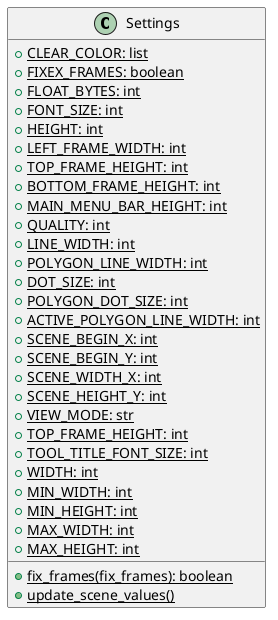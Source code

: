 @startuml
class Settings  {
    {static} + CLEAR_COLOR: list
    {static} + fix_frames(fix_frames): boolean
    {static} + FIXEX_FRAMES: boolean
    {static} + FLOAT_BYTES: int
    {static} + FONT_SIZE: int
    {static} + HEIGHT: int
    {static} + LEFT_FRAME_WIDTH: int
    {static} + TOP_FRAME_HEIGHT: int
    {static} + BOTTOM_FRAME_HEIGHT: int
    {static} + MAIN_MENU_BAR_HEIGHT: int
    {static} + QUALITY: int
    {static} + LINE_WIDTH: int
    {static} + POLYGON_LINE_WIDTH: int
    {static} + DOT_SIZE: int
    {static} + POLYGON_DOT_SIZE: int
    {static} + ACTIVE_POLYGON_LINE_WIDTH: int
    {static} + SCENE_BEGIN_X: int
    {static} + SCENE_BEGIN_Y: int
    {static} + SCENE_WIDTH_X: int
    {static} + SCENE_HEIGHT_Y: int
    {static} + VIEW_MODE: str
    {static} + TOP_FRAME_HEIGHT: int
    {static} + TOOL_TITLE_FONT_SIZE: int
    {static} + WIDTH: int
    {static} + MIN_WIDTH: int
    {static} + MIN_HEIGHT: int
    {static} + MAX_WIDTH: int
    {static} + MAX_HEIGHT: int
    {static} + update_scene_values()
}
@enduml